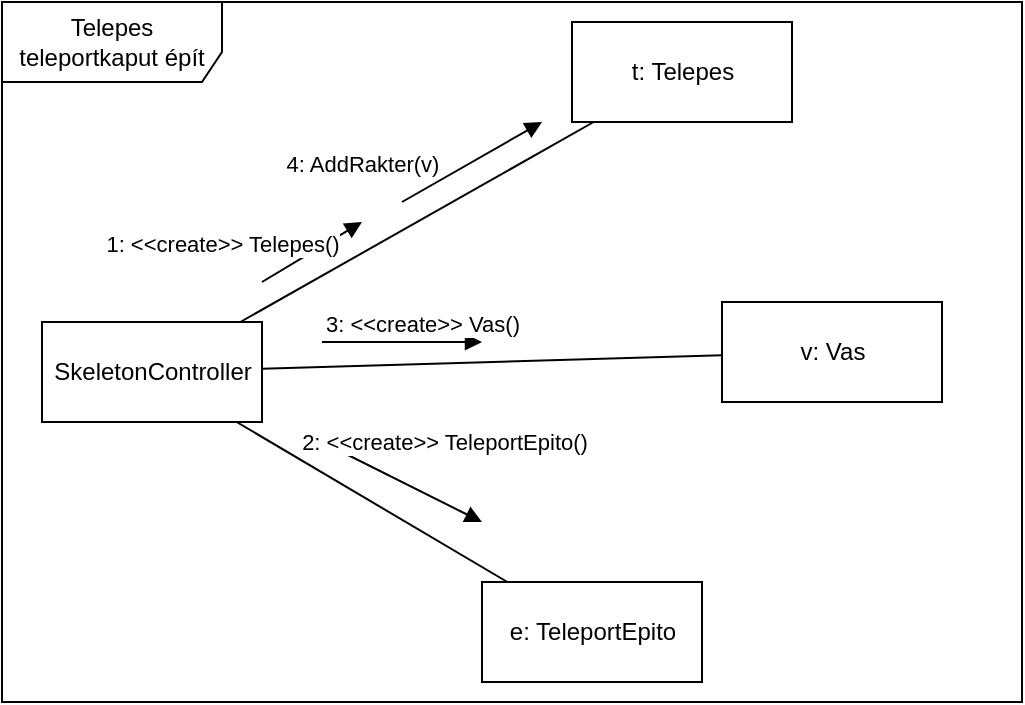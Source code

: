 <mxfile version="14.4.9" type="github">
  <diagram id="X0tOniIHW8CF50TFRcm-" name="Page-1">
    <mxGraphModel dx="1038" dy="548" grid="1" gridSize="10" guides="1" tooltips="1" connect="1" arrows="1" fold="1" page="1" pageScale="1" pageWidth="850" pageHeight="1100" math="0" shadow="0">
      <root>
        <mxCell id="0" />
        <mxCell id="1" parent="0" />
        <mxCell id="-1r9lV_9wNFuhfm_jg8a-2" value="Telepes teleportkaput épít" style="shape=umlFrame;whiteSpace=wrap;html=1;width=110;height=40;" vertex="1" parent="1">
          <mxGeometry x="30" y="50" width="510" height="350" as="geometry" />
        </mxCell>
        <mxCell id="-1r9lV_9wNFuhfm_jg8a-3" value="t: Telepes" style="html=1;" vertex="1" parent="1">
          <mxGeometry x="315" y="60" width="110" height="50" as="geometry" />
        </mxCell>
        <mxCell id="-1r9lV_9wNFuhfm_jg8a-4" value="e: TeleportEpito" style="html=1;" vertex="1" parent="1">
          <mxGeometry x="270" y="340" width="110" height="50" as="geometry" />
        </mxCell>
        <mxCell id="-1r9lV_9wNFuhfm_jg8a-5" value="SkeletonController" style="html=1;" vertex="1" parent="1">
          <mxGeometry x="50" y="210" width="110" height="50" as="geometry" />
        </mxCell>
        <mxCell id="-1r9lV_9wNFuhfm_jg8a-6" value="" style="html=1;verticalAlign=bottom;endArrow=none;endFill=0;" edge="1" parent="1" source="-1r9lV_9wNFuhfm_jg8a-5" target="-1r9lV_9wNFuhfm_jg8a-3">
          <mxGeometry width="80" relative="1" as="geometry">
            <mxPoint x="380" y="180" as="sourcePoint" />
            <mxPoint x="460" y="180" as="targetPoint" />
          </mxGeometry>
        </mxCell>
        <mxCell id="-1r9lV_9wNFuhfm_jg8a-7" value="" style="html=1;verticalAlign=bottom;endArrow=none;endFill=0;" edge="1" parent="1" source="-1r9lV_9wNFuhfm_jg8a-5" target="-1r9lV_9wNFuhfm_jg8a-4">
          <mxGeometry width="80" relative="1" as="geometry">
            <mxPoint x="209.231" y="270" as="sourcePoint" />
            <mxPoint x="350.769" y="190" as="targetPoint" />
          </mxGeometry>
        </mxCell>
        <mxCell id="-1r9lV_9wNFuhfm_jg8a-8" value="1: &amp;lt;&amp;lt;create&amp;gt;&amp;gt; Telepes()" style="html=1;verticalAlign=bottom;endArrow=block;" edge="1" parent="1">
          <mxGeometry x="-1" y="22" width="80" relative="1" as="geometry">
            <mxPoint x="160" y="190" as="sourcePoint" />
            <mxPoint x="210" y="160" as="targetPoint" />
            <mxPoint x="-9" y="9" as="offset" />
          </mxGeometry>
        </mxCell>
        <mxCell id="-1r9lV_9wNFuhfm_jg8a-9" value="2: &amp;lt;&amp;lt;create&amp;gt;&amp;gt; TeleportEpito()" style="html=1;verticalAlign=bottom;endArrow=block;" edge="1" parent="1">
          <mxGeometry x="0.308" y="19" width="80" relative="1" as="geometry">
            <mxPoint x="190" y="270" as="sourcePoint" />
            <mxPoint x="270" y="310" as="targetPoint" />
            <mxPoint as="offset" />
          </mxGeometry>
        </mxCell>
        <mxCell id="-1r9lV_9wNFuhfm_jg8a-10" value="v: Vas" style="html=1;" vertex="1" parent="1">
          <mxGeometry x="390" y="200" width="110" height="50" as="geometry" />
        </mxCell>
        <mxCell id="-1r9lV_9wNFuhfm_jg8a-11" value="" style="endArrow=none;html=1;" edge="1" parent="1" source="-1r9lV_9wNFuhfm_jg8a-5" target="-1r9lV_9wNFuhfm_jg8a-10">
          <mxGeometry width="50" height="50" relative="1" as="geometry">
            <mxPoint x="400" y="310" as="sourcePoint" />
            <mxPoint x="450" y="260" as="targetPoint" />
          </mxGeometry>
        </mxCell>
        <mxCell id="-1r9lV_9wNFuhfm_jg8a-12" value="3: &amp;lt;&amp;lt;create&amp;gt;&amp;gt; Vas()" style="html=1;verticalAlign=bottom;endArrow=block;" edge="1" parent="1">
          <mxGeometry x="0.25" width="80" relative="1" as="geometry">
            <mxPoint x="190" y="220" as="sourcePoint" />
            <mxPoint x="270" y="220" as="targetPoint" />
            <mxPoint as="offset" />
          </mxGeometry>
        </mxCell>
        <mxCell id="-1r9lV_9wNFuhfm_jg8a-13" value="4: AddRakter(v)" style="html=1;verticalAlign=bottom;endArrow=block;" edge="1" parent="1">
          <mxGeometry x="-1" y="22" width="80" relative="1" as="geometry">
            <mxPoint x="230" y="150" as="sourcePoint" />
            <mxPoint x="300" y="110" as="targetPoint" />
            <mxPoint x="-9" y="9" as="offset" />
          </mxGeometry>
        </mxCell>
      </root>
    </mxGraphModel>
  </diagram>
</mxfile>

